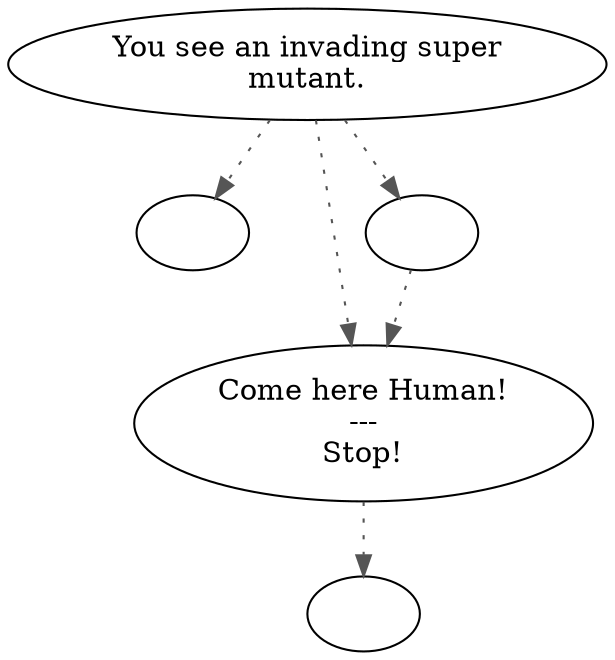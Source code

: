 digraph INVADER {
  "start" [style=filled       fillcolor="#FFFFFF"       color="#000000"]
  "start" -> "timetomove" [style=dotted color="#555555"]
  "start" -> "mutant00" [style=dotted color="#555555"]
  "start" -> "Critter_Action" [style=dotted color="#555555"]
  "start" [label="You see an invading super\nmutant."]
  "mutant00" [style=filled       fillcolor="#FFFFFF"       color="#000000"]
  "mutant00" -> "combat" [style=dotted color="#555555"]
  "mutant00" [label="Come here Human!\n---\nStop!"]
  "combat" [style=filled       fillcolor="#FFFFFF"       color="#000000"]
  "combat" [label=""]
  "timetomove" [style=filled       fillcolor="#FFFFFF"       color="#000000"]
  "timetomove" [label=""]
  "Critter_Action" [style=filled       fillcolor="#FFFFFF"       color="#000000"]
  "Critter_Action" -> "mutant00" [style=dotted color="#555555"]
  "Critter_Action" [label=""]
}